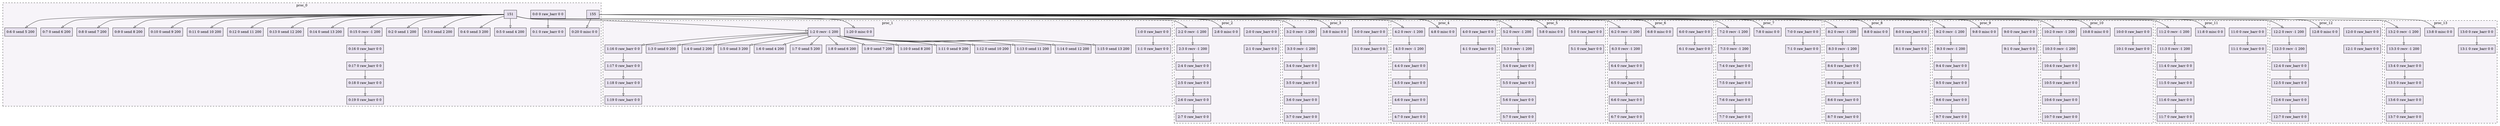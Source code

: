 digraph{node[shape=record style=filled colorscheme=purd9 fillcolor=2];subgraph cluster0{style=dashed;colorscheme=purd9;bgcolor=1;edge[arrowhead=empty];label=proc_0;0[label="0:0 0 raw_barr 0 0"];1[label="0:1 0 raw_barr 0 0"];2[label="0:2 0 send 1 200"];3[label="0:3 0 send 2 200"];4[label="0:4 0 send 3 200"];5[label="0:5 0 send 4 200"];6[label="0:6 0 send 5 200"];7[label="0:7 0 send 6 200"];8[label="0:8 0 send 7 200"];9[label="0:9 0 send 8 200"];10[label="0:10 0 send 9 200"];11[label="0:11 0 send 10 200"];12[label="0:12 0 send 11 200"];13[label="0:13 0 send 12 200"];14[label="0:14 0 send 13 200"];15[label="0:15 0 recv -1 200"];16[label="0:16 0 raw_barr 0 0"];17[label="0:17 0 raw_barr 0 0"];18[label="0:18 0 raw_barr 0 0"];19[label="0:19 0 raw_barr 0 0"];20[label="0:20 0 misc 0 0"];0->1;151->2;151->3;151->4;151->5;151->6;151->7;151->8;151->9;151->10;151->11;151->12;151->13;151->14;151->15;15->16;16->17;17->18;18->19;155->20;}subgraph cluster1{style=dashed;colorscheme=purd9;bgcolor=1;edge[arrowhead=empty];label=proc_1;21[label="1:0 0 raw_barr 0 0"];22[label="1:1 0 raw_barr 0 0"];23[label="1:2 0 recv -1 200"];24[label="1:3 0 send 0 200"];25[label="1:4 0 send 2 200"];26[label="1:5 0 send 3 200"];27[label="1:6 0 send 4 200"];28[label="1:7 0 send 5 200"];29[label="1:8 0 send 6 200"];30[label="1:9 0 send 7 200"];31[label="1:10 0 send 8 200"];32[label="1:11 0 send 9 200"];33[label="1:12 0 send 10 200"];34[label="1:13 0 send 11 200"];35[label="1:14 0 send 12 200"];36[label="1:15 0 send 13 200"];37[label="1:16 0 raw_barr 0 0"];38[label="1:17 0 raw_barr 0 0"];39[label="1:18 0 raw_barr 0 0"];40[label="1:19 0 raw_barr 0 0"];41[label="1:20 0 misc 0 0"];21->22;151->23;23->24;23->25;23->26;23->27;23->28;23->29;23->30;23->31;23->32;23->33;23->34;23->35;23->36;23->37;37->38;38->39;39->40;155->41;}subgraph cluster2{style=dashed;colorscheme=purd9;bgcolor=1;edge[arrowhead=empty];label=proc_2;42[label="2:0 0 raw_barr 0 0"];43[label="2:1 0 raw_barr 0 0"];44[label="2:2 0 recv -1 200"];45[label="2:3 0 recv -1 200"];46[label="2:4 0 raw_barr 0 0"];47[label="2:5 0 raw_barr 0 0"];48[label="2:6 0 raw_barr 0 0"];49[label="2:7 0 raw_barr 0 0"];50[label="2:8 0 misc 0 0"];42->43;151->44;44->45;45->46;46->47;47->48;48->49;155->50;}subgraph cluster3{style=dashed;colorscheme=purd9;bgcolor=1;edge[arrowhead=empty];label=proc_3;51[label="3:0 0 raw_barr 0 0"];52[label="3:1 0 raw_barr 0 0"];53[label="3:2 0 recv -1 200"];54[label="3:3 0 recv -1 200"];55[label="3:4 0 raw_barr 0 0"];56[label="3:5 0 raw_barr 0 0"];57[label="3:6 0 raw_barr 0 0"];58[label="3:7 0 raw_barr 0 0"];59[label="3:8 0 misc 0 0"];51->52;151->53;53->54;54->55;55->56;56->57;57->58;155->59;}subgraph cluster4{style=dashed;colorscheme=purd9;bgcolor=1;edge[arrowhead=empty];label=proc_4;60[label="4:0 0 raw_barr 0 0"];61[label="4:1 0 raw_barr 0 0"];62[label="4:2 0 recv -1 200"];63[label="4:3 0 recv -1 200"];64[label="4:4 0 raw_barr 0 0"];65[label="4:5 0 raw_barr 0 0"];66[label="4:6 0 raw_barr 0 0"];67[label="4:7 0 raw_barr 0 0"];68[label="4:8 0 misc 0 0"];60->61;151->62;62->63;63->64;64->65;65->66;66->67;155->68;}subgraph cluster5{style=dashed;colorscheme=purd9;bgcolor=1;edge[arrowhead=empty];label=proc_5;69[label="5:0 0 raw_barr 0 0"];70[label="5:1 0 raw_barr 0 0"];71[label="5:2 0 recv -1 200"];72[label="5:3 0 recv -1 200"];73[label="5:4 0 raw_barr 0 0"];74[label="5:5 0 raw_barr 0 0"];75[label="5:6 0 raw_barr 0 0"];76[label="5:7 0 raw_barr 0 0"];77[label="5:8 0 misc 0 0"];69->70;151->71;71->72;72->73;73->74;74->75;75->76;155->77;}subgraph cluster6{style=dashed;colorscheme=purd9;bgcolor=1;edge[arrowhead=empty];label=proc_6;78[label="6:0 0 raw_barr 0 0"];79[label="6:1 0 raw_barr 0 0"];80[label="6:2 0 recv -1 200"];81[label="6:3 0 recv -1 200"];82[label="6:4 0 raw_barr 0 0"];83[label="6:5 0 raw_barr 0 0"];84[label="6:6 0 raw_barr 0 0"];85[label="6:7 0 raw_barr 0 0"];86[label="6:8 0 misc 0 0"];78->79;151->80;80->81;81->82;82->83;83->84;84->85;155->86;}subgraph cluster7{style=dashed;colorscheme=purd9;bgcolor=1;edge[arrowhead=empty];label=proc_7;87[label="7:0 0 raw_barr 0 0"];88[label="7:1 0 raw_barr 0 0"];89[label="7:2 0 recv -1 200"];90[label="7:3 0 recv -1 200"];91[label="7:4 0 raw_barr 0 0"];92[label="7:5 0 raw_barr 0 0"];93[label="7:6 0 raw_barr 0 0"];94[label="7:7 0 raw_barr 0 0"];95[label="7:8 0 misc 0 0"];87->88;151->89;89->90;90->91;91->92;92->93;93->94;155->95;}subgraph cluster8{style=dashed;colorscheme=purd9;bgcolor=1;edge[arrowhead=empty];label=proc_8;96[label="8:0 0 raw_barr 0 0"];97[label="8:1 0 raw_barr 0 0"];98[label="8:2 0 recv -1 200"];99[label="8:3 0 recv -1 200"];100[label="8:4 0 raw_barr 0 0"];101[label="8:5 0 raw_barr 0 0"];102[label="8:6 0 raw_barr 0 0"];103[label="8:7 0 raw_barr 0 0"];104[label="8:8 0 misc 0 0"];96->97;151->98;98->99;99->100;100->101;101->102;102->103;155->104;}subgraph cluster9{style=dashed;colorscheme=purd9;bgcolor=1;edge[arrowhead=empty];label=proc_9;105[label="9:0 0 raw_barr 0 0"];106[label="9:1 0 raw_barr 0 0"];107[label="9:2 0 recv -1 200"];108[label="9:3 0 recv -1 200"];109[label="9:4 0 raw_barr 0 0"];110[label="9:5 0 raw_barr 0 0"];111[label="9:6 0 raw_barr 0 0"];112[label="9:7 0 raw_barr 0 0"];113[label="9:8 0 misc 0 0"];105->106;151->107;107->108;108->109;109->110;110->111;111->112;155->113;}subgraph cluster10{style=dashed;colorscheme=purd9;bgcolor=1;edge[arrowhead=empty];label=proc_10;114[label="10:0 0 raw_barr 0 0"];115[label="10:1 0 raw_barr 0 0"];116[label="10:2 0 recv -1 200"];117[label="10:3 0 recv -1 200"];118[label="10:4 0 raw_barr 0 0"];119[label="10:5 0 raw_barr 0 0"];120[label="10:6 0 raw_barr 0 0"];121[label="10:7 0 raw_barr 0 0"];122[label="10:8 0 misc 0 0"];114->115;151->116;116->117;117->118;118->119;119->120;120->121;155->122;}subgraph cluster11{style=dashed;colorscheme=purd9;bgcolor=1;edge[arrowhead=empty];label=proc_11;123[label="11:0 0 raw_barr 0 0"];124[label="11:1 0 raw_barr 0 0"];125[label="11:2 0 recv -1 200"];126[label="11:3 0 recv -1 200"];127[label="11:4 0 raw_barr 0 0"];128[label="11:5 0 raw_barr 0 0"];129[label="11:6 0 raw_barr 0 0"];130[label="11:7 0 raw_barr 0 0"];131[label="11:8 0 misc 0 0"];123->124;151->125;125->126;126->127;127->128;128->129;129->130;155->131;}subgraph cluster12{style=dashed;colorscheme=purd9;bgcolor=1;edge[arrowhead=empty];label=proc_12;132[label="12:0 0 raw_barr 0 0"];133[label="12:1 0 raw_barr 0 0"];134[label="12:2 0 recv -1 200"];135[label="12:3 0 recv -1 200"];136[label="12:4 0 raw_barr 0 0"];137[label="12:5 0 raw_barr 0 0"];138[label="12:6 0 raw_barr 0 0"];139[label="12:7 0 raw_barr 0 0"];140[label="12:8 0 misc 0 0"];132->133;151->134;134->135;135->136;136->137;137->138;138->139;155->140;}subgraph cluster13{style=dashed;colorscheme=purd9;bgcolor=1;edge[arrowhead=empty];label=proc_13;141[label="13:0 0 raw_barr 0 0"];142[label="13:1 0 raw_barr 0 0"];143[label="13:2 0 recv -1 200"];144[label="13:3 0 recv -1 200"];145[label="13:4 0 raw_barr 0 0"];146[label="13:5 0 raw_barr 0 0"];147[label="13:6 0 raw_barr 0 0"];148[label="13:7 0 raw_barr 0 0"];149[label="13:8 0 misc 0 0"];141->142;151->143;143->144;144->145;145->146;146->147;147->148;155->149;}}